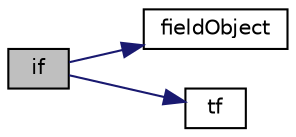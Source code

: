 digraph "if"
{
  bgcolor="transparent";
  edge [fontname="Helvetica",fontsize="10",labelfontname="Helvetica",labelfontsize="10"];
  node [fontname="Helvetica",fontsize="10",shape=record];
  rankdir="LR";
  Node1 [label="if",height=0.2,width=0.4,color="black", fillcolor="grey75", style="filled", fontcolor="black"];
  Node1 -> Node2 [color="midnightblue",fontsize="10",style="solid",fontname="Helvetica"];
  Node2 [label="fieldObject",height=0.2,width=0.4,color="black",URL="$a04416.html#a320cf83612cc3fb001166525cdb9670e"];
  Node1 -> Node3 [color="midnightblue",fontsize="10",style="solid",fontname="Helvetica"];
  Node3 [label="tf",height=0.2,width=0.4,color="black",URL="$a04416.html#aed86f49276034797c73862c1d031a839"];
}
